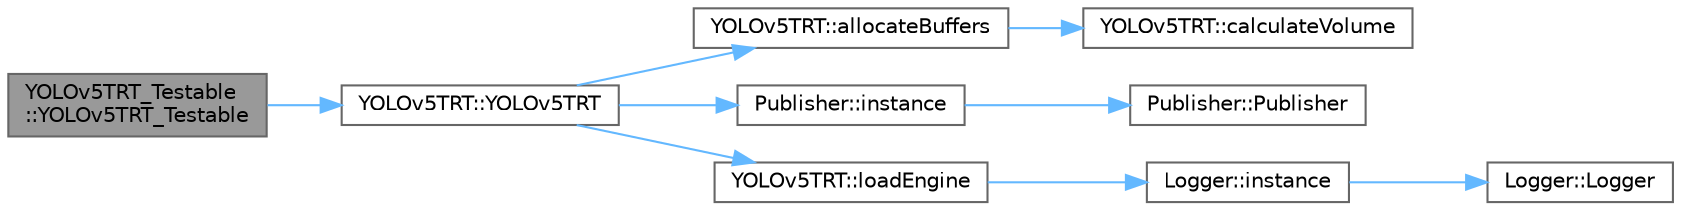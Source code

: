 digraph "YOLOv5TRT_Testable::YOLOv5TRT_Testable"
{
 // LATEX_PDF_SIZE
  bgcolor="transparent";
  edge [fontname=Helvetica,fontsize=10,labelfontname=Helvetica,labelfontsize=10];
  node [fontname=Helvetica,fontsize=10,shape=box,height=0.2,width=0.4];
  rankdir="LR";
  Node1 [id="Node000001",label="YOLOv5TRT_Testable\l::YOLOv5TRT_Testable",height=0.2,width=0.4,color="gray40", fillcolor="grey60", style="filled", fontcolor="black",tooltip=" "];
  Node1 -> Node2 [id="edge1_Node000001_Node000002",color="steelblue1",style="solid",tooltip=" "];
  Node2 [id="Node000002",label="YOLOv5TRT::YOLOv5TRT",height=0.2,width=0.4,color="grey40", fillcolor="white", style="filled",URL="$classYOLOv5TRT.html#ad2504b33af861c37c2102c3e5f7d43fe",tooltip="Construtor. Carrega o engine e aloca buffers."];
  Node2 -> Node3 [id="edge2_Node000002_Node000003",color="steelblue1",style="solid",tooltip=" "];
  Node3 [id="Node000003",label="YOLOv5TRT::allocateBuffers",height=0.2,width=0.4,color="grey40", fillcolor="white", style="filled",URL="$classYOLOv5TRT.html#aae4055b18ea026c14d59519baf4185f3",tooltip=" "];
  Node3 -> Node4 [id="edge3_Node000003_Node000004",color="steelblue1",style="solid",tooltip=" "];
  Node4 [id="Node000004",label="YOLOv5TRT::calculateVolume",height=0.2,width=0.4,color="grey40", fillcolor="white", style="filled",URL="$classYOLOv5TRT.html#a37f31d30d8bb81205daa7e1a6ccc5351",tooltip="Calcula o volume (número total de elementos) de um tensor dado suas dimensões."];
  Node2 -> Node5 [id="edge4_Node000002_Node000005",color="steelblue1",style="solid",tooltip=" "];
  Node5 [id="Node000005",label="Publisher::instance",height=0.2,width=0.4,color="grey40", fillcolor="white", style="filled",URL="$classPublisher.html#a387233b0cdda7f9d59d3d7c59a2f3cb6",tooltip=" "];
  Node5 -> Node6 [id="edge5_Node000005_Node000006",color="steelblue1",style="solid",tooltip=" "];
  Node6 [id="Node000006",label="Publisher::Publisher",height=0.2,width=0.4,color="grey40", fillcolor="white", style="filled",URL="$classPublisher.html#aa433e35d15ff5572b3ead89611b4bfc9",tooltip=" "];
  Node2 -> Node7 [id="edge6_Node000002_Node000007",color="steelblue1",style="solid",tooltip=" "];
  Node7 [id="Node000007",label="YOLOv5TRT::loadEngine",height=0.2,width=0.4,color="grey40", fillcolor="white", style="filled",URL="$classYOLOv5TRT.html#aab1b5793ec0d442f82106323e3673128",tooltip=" "];
  Node7 -> Node8 [id="edge7_Node000007_Node000008",color="steelblue1",style="solid",tooltip=" "];
  Node8 [id="Node000008",label="Logger::instance",height=0.2,width=0.4,color="grey40", fillcolor="white", style="filled",URL="$classLogger.html#aebb248e608f8e2724de20b482cb2a15f",tooltip=" "];
  Node8 -> Node9 [id="edge8_Node000008_Node000009",color="steelblue1",style="solid",tooltip=" "];
  Node9 [id="Node000009",label="Logger::Logger",height=0.2,width=0.4,color="grey40", fillcolor="white", style="filled",URL="$classLogger.html#ac45b6ef7069b222c094da3724d1aa8fb",tooltip=" "];
}
